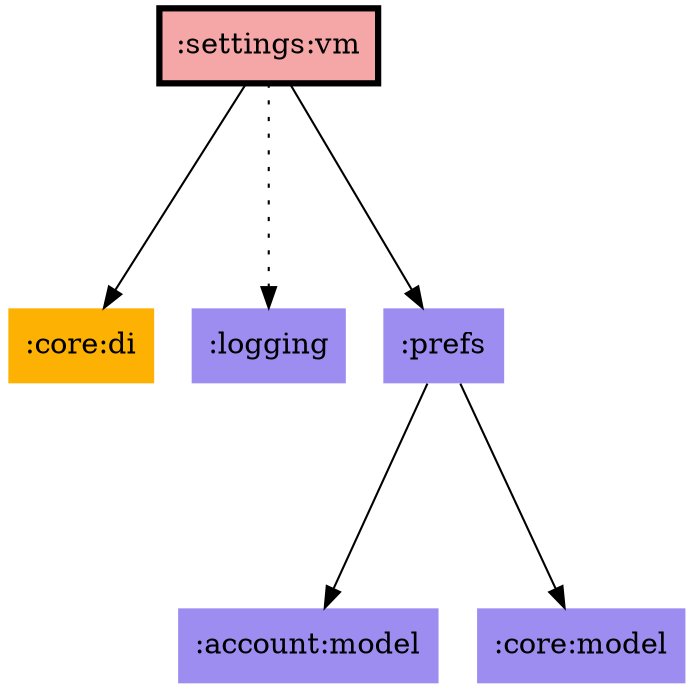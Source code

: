 digraph {
edge ["dir"="forward"]
graph ["dpi"="100","fontsize"="30","ranksep"="1.5","rankdir"="TB"]
node ["style"="filled"]
":account:model" ["fillcolor"="#9D8DF1","shape"="none"]
":core:di" ["fillcolor"="#FCB103","shape"="none"]
":core:model" ["fillcolor"="#9D8DF1","shape"="none"]
":logging" ["fillcolor"="#9D8DF1","shape"="none"]
":prefs" ["fillcolor"="#9D8DF1","shape"="none"]
":settings:vm" ["fillcolor"="#F5A6A6","color"="black","penwidth"="3","shape"="box"]
":prefs" -> ":account:model"
":prefs" -> ":core:model"
":settings:vm" -> ":core:di"
":settings:vm" -> ":logging" ["style"="dotted"]
":settings:vm" -> ":prefs"
}
